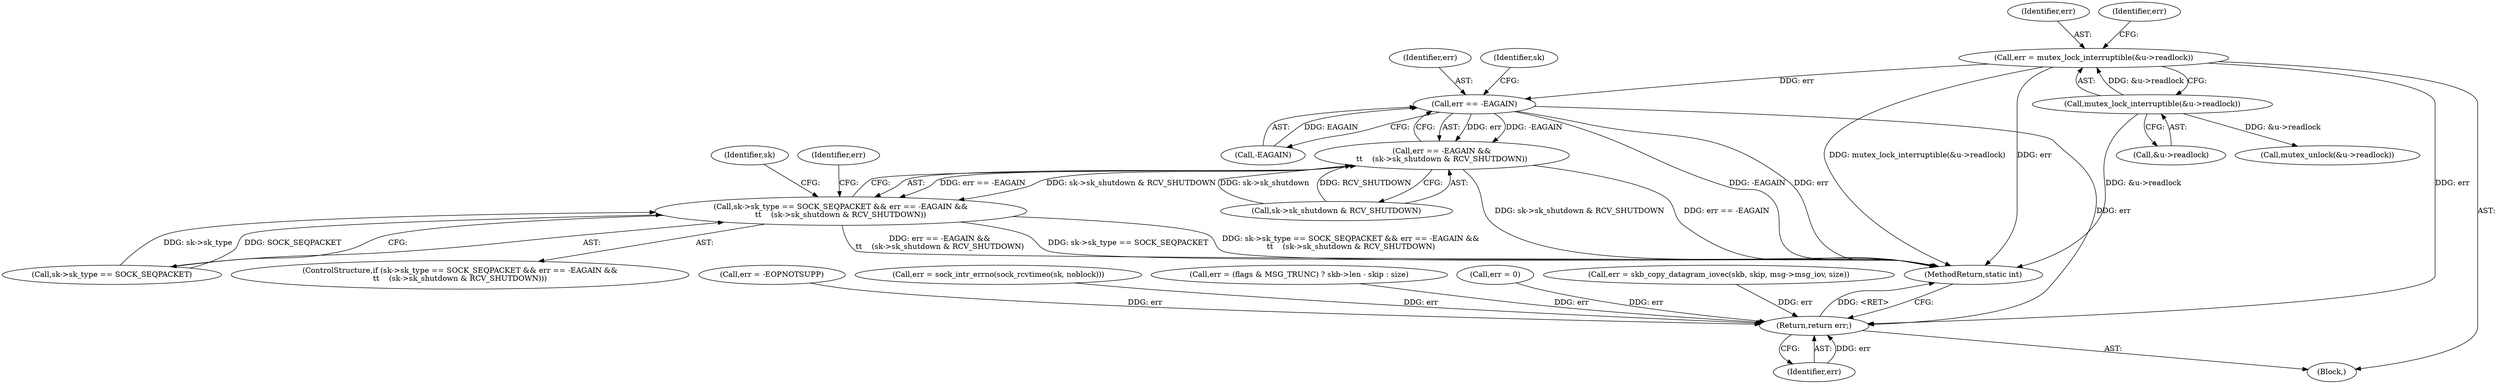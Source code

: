 digraph "0_linux_f3d3342602f8bcbf37d7c46641cb9bca7618eb1c_35@API" {
"1000145" [label="(Call,err = mutex_lock_interruptible(&u->readlock))"];
"1000147" [label="(Call,mutex_lock_interruptible(&u->readlock))"];
"1000192" [label="(Call,err == -EAGAIN)"];
"1000191" [label="(Call,err == -EAGAIN &&\n\t\t    (sk->sk_shutdown & RCV_SHUTDOWN))"];
"1000185" [label="(Call,sk->sk_type == SOCK_SEQPACKET && err == -EAGAIN &&\n\t\t    (sk->sk_shutdown & RCV_SHUTDOWN))"];
"1000386" [label="(Return,return err;)"];
"1000205" [label="(Identifier,sk)"];
"1000388" [label="(MethodReturn,static int)"];
"1000198" [label="(Identifier,sk)"];
"1000136" [label="(Call,err = -EOPNOTSUPP)"];
"1000155" [label="(Call,err = sock_intr_errno(sock_rcvtimeo(sk, noblock)))"];
"1000386" [label="(Return,return err;)"];
"1000356" [label="(Call,err = (flags & MSG_TRUNC) ? skb->len - skip : size)"];
"1000146" [label="(Identifier,err)"];
"1000186" [label="(Call,sk->sk_type == SOCK_SEQPACKET)"];
"1000196" [label="(Call,sk->sk_shutdown & RCV_SHUTDOWN)"];
"1000387" [label="(Identifier,err)"];
"1000380" [label="(Call,mutex_unlock(&u->readlock))"];
"1000192" [label="(Call,err == -EAGAIN)"];
"1000201" [label="(Call,err = 0)"];
"1000153" [label="(Identifier,err)"];
"1000184" [label="(ControlStructure,if (sk->sk_type == SOCK_SEQPACKET && err == -EAGAIN &&\n\t\t    (sk->sk_shutdown & RCV_SHUTDOWN)))"];
"1000193" [label="(Identifier,err)"];
"1000202" [label="(Identifier,err)"];
"1000255" [label="(Call,err = skb_copy_datagram_iovec(skb, skip, msg->msg_iov, size))"];
"1000147" [label="(Call,mutex_lock_interruptible(&u->readlock))"];
"1000148" [label="(Call,&u->readlock)"];
"1000185" [label="(Call,sk->sk_type == SOCK_SEQPACKET && err == -EAGAIN &&\n\t\t    (sk->sk_shutdown & RCV_SHUTDOWN))"];
"1000191" [label="(Call,err == -EAGAIN &&\n\t\t    (sk->sk_shutdown & RCV_SHUTDOWN))"];
"1000194" [label="(Call,-EAGAIN)"];
"1000145" [label="(Call,err = mutex_lock_interruptible(&u->readlock))"];
"1000108" [label="(Block,)"];
"1000145" -> "1000108"  [label="AST: "];
"1000145" -> "1000147"  [label="CFG: "];
"1000146" -> "1000145"  [label="AST: "];
"1000147" -> "1000145"  [label="AST: "];
"1000153" -> "1000145"  [label="CFG: "];
"1000145" -> "1000388"  [label="DDG: err"];
"1000145" -> "1000388"  [label="DDG: mutex_lock_interruptible(&u->readlock)"];
"1000147" -> "1000145"  [label="DDG: &u->readlock"];
"1000145" -> "1000192"  [label="DDG: err"];
"1000145" -> "1000386"  [label="DDG: err"];
"1000147" -> "1000148"  [label="CFG: "];
"1000148" -> "1000147"  [label="AST: "];
"1000147" -> "1000388"  [label="DDG: &u->readlock"];
"1000147" -> "1000380"  [label="DDG: &u->readlock"];
"1000192" -> "1000191"  [label="AST: "];
"1000192" -> "1000194"  [label="CFG: "];
"1000193" -> "1000192"  [label="AST: "];
"1000194" -> "1000192"  [label="AST: "];
"1000198" -> "1000192"  [label="CFG: "];
"1000191" -> "1000192"  [label="CFG: "];
"1000192" -> "1000388"  [label="DDG: -EAGAIN"];
"1000192" -> "1000388"  [label="DDG: err"];
"1000192" -> "1000191"  [label="DDG: err"];
"1000192" -> "1000191"  [label="DDG: -EAGAIN"];
"1000194" -> "1000192"  [label="DDG: EAGAIN"];
"1000192" -> "1000386"  [label="DDG: err"];
"1000191" -> "1000185"  [label="AST: "];
"1000191" -> "1000196"  [label="CFG: "];
"1000196" -> "1000191"  [label="AST: "];
"1000185" -> "1000191"  [label="CFG: "];
"1000191" -> "1000388"  [label="DDG: sk->sk_shutdown & RCV_SHUTDOWN"];
"1000191" -> "1000388"  [label="DDG: err == -EAGAIN"];
"1000191" -> "1000185"  [label="DDG: err == -EAGAIN"];
"1000191" -> "1000185"  [label="DDG: sk->sk_shutdown & RCV_SHUTDOWN"];
"1000196" -> "1000191"  [label="DDG: sk->sk_shutdown"];
"1000196" -> "1000191"  [label="DDG: RCV_SHUTDOWN"];
"1000185" -> "1000184"  [label="AST: "];
"1000185" -> "1000186"  [label="CFG: "];
"1000186" -> "1000185"  [label="AST: "];
"1000202" -> "1000185"  [label="CFG: "];
"1000205" -> "1000185"  [label="CFG: "];
"1000185" -> "1000388"  [label="DDG: sk->sk_type == SOCK_SEQPACKET"];
"1000185" -> "1000388"  [label="DDG: sk->sk_type == SOCK_SEQPACKET && err == -EAGAIN &&\n\t\t    (sk->sk_shutdown & RCV_SHUTDOWN)"];
"1000185" -> "1000388"  [label="DDG: err == -EAGAIN &&\n\t\t    (sk->sk_shutdown & RCV_SHUTDOWN)"];
"1000186" -> "1000185"  [label="DDG: sk->sk_type"];
"1000186" -> "1000185"  [label="DDG: SOCK_SEQPACKET"];
"1000386" -> "1000108"  [label="AST: "];
"1000386" -> "1000387"  [label="CFG: "];
"1000387" -> "1000386"  [label="AST: "];
"1000388" -> "1000386"  [label="CFG: "];
"1000386" -> "1000388"  [label="DDG: <RET>"];
"1000387" -> "1000386"  [label="DDG: err"];
"1000356" -> "1000386"  [label="DDG: err"];
"1000155" -> "1000386"  [label="DDG: err"];
"1000255" -> "1000386"  [label="DDG: err"];
"1000136" -> "1000386"  [label="DDG: err"];
"1000201" -> "1000386"  [label="DDG: err"];
}
